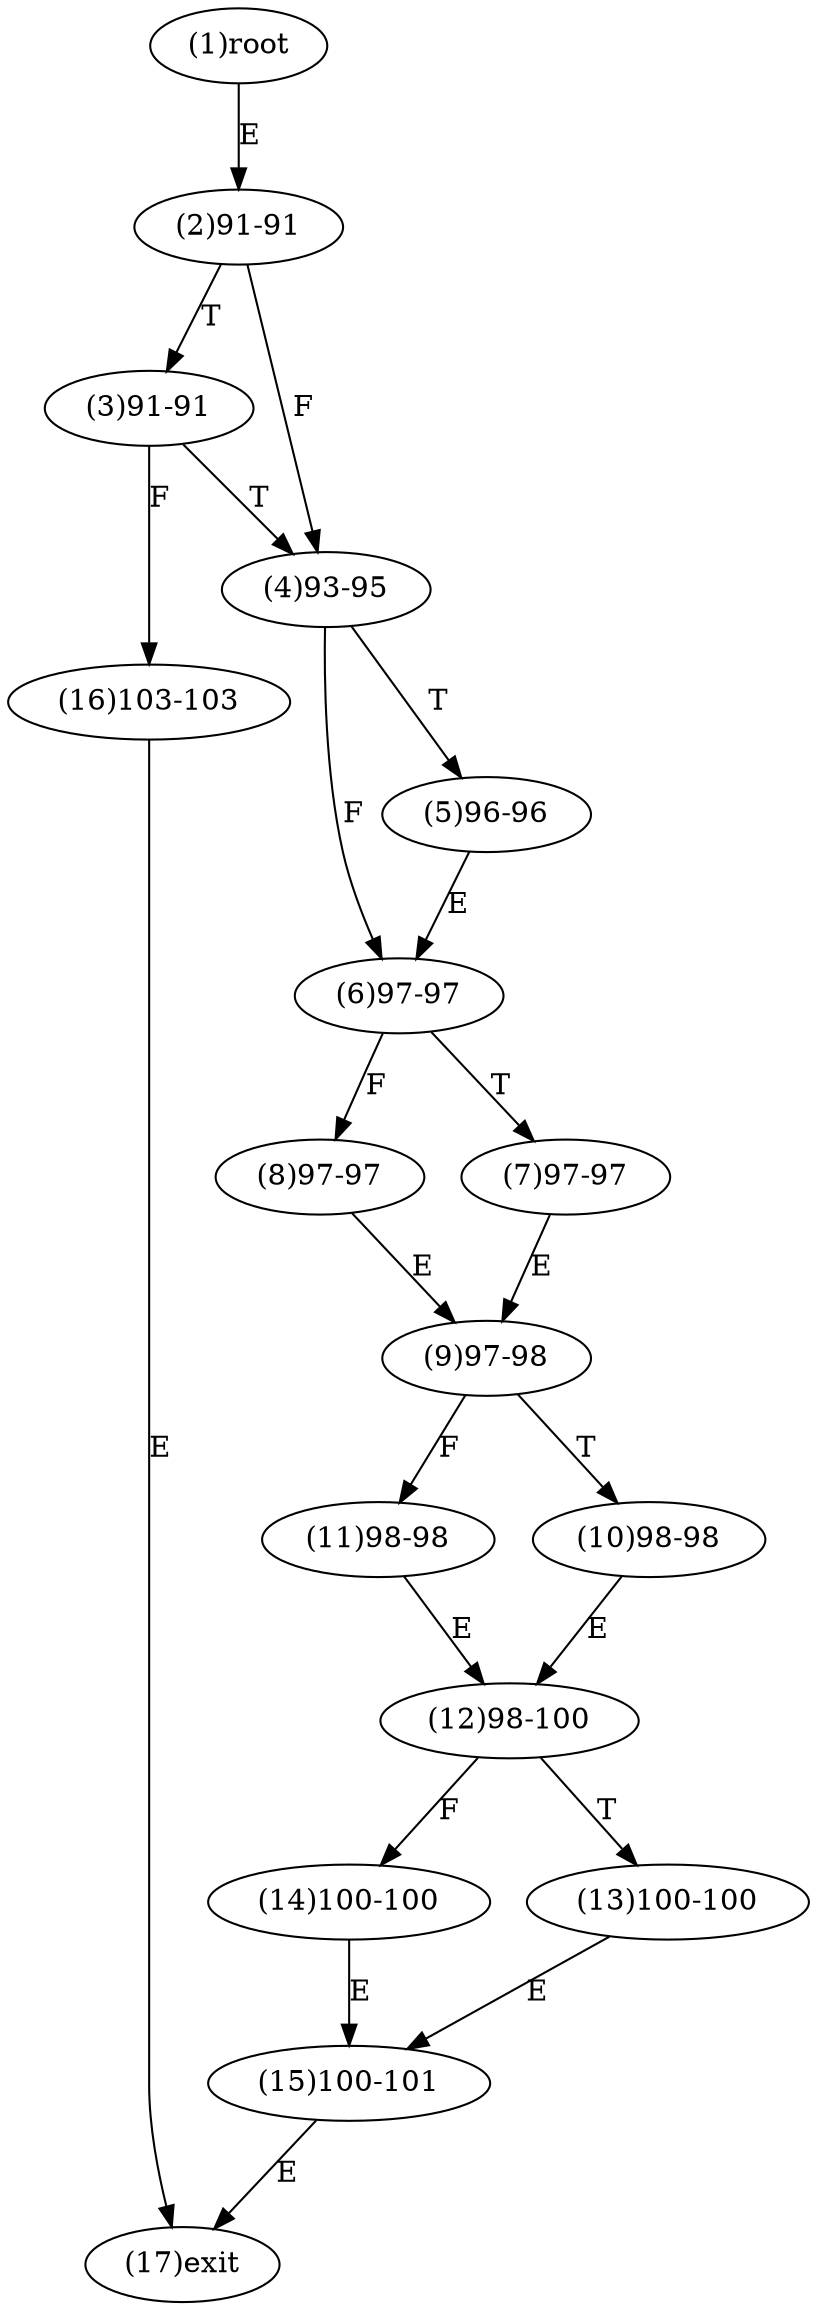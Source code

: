 digraph "" { 
1[ label="(1)root"];
2[ label="(2)91-91"];
3[ label="(3)91-91"];
4[ label="(4)93-95"];
5[ label="(5)96-96"];
6[ label="(6)97-97"];
7[ label="(7)97-97"];
8[ label="(8)97-97"];
9[ label="(9)97-98"];
10[ label="(10)98-98"];
11[ label="(11)98-98"];
12[ label="(12)98-100"];
13[ label="(13)100-100"];
14[ label="(14)100-100"];
15[ label="(15)100-101"];
17[ label="(17)exit"];
16[ label="(16)103-103"];
1->2[ label="E"];
2->4[ label="F"];
2->3[ label="T"];
3->16[ label="F"];
3->4[ label="T"];
4->6[ label="F"];
4->5[ label="T"];
5->6[ label="E"];
6->8[ label="F"];
6->7[ label="T"];
7->9[ label="E"];
8->9[ label="E"];
9->11[ label="F"];
9->10[ label="T"];
10->12[ label="E"];
11->12[ label="E"];
12->14[ label="F"];
12->13[ label="T"];
13->15[ label="E"];
14->15[ label="E"];
15->17[ label="E"];
16->17[ label="E"];
}